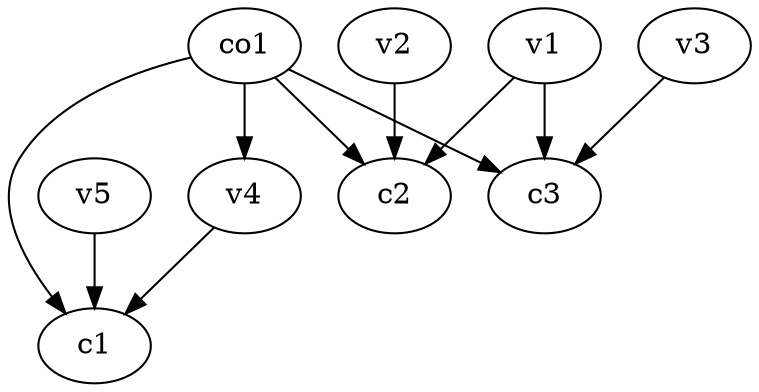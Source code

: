 strict digraph  {
c1;
c2;
c3;
v1;
v2;
v3;
v4;
v5;
co1;
v1 -> c3  [weight=1];
v1 -> c2  [weight=1];
v2 -> c2  [weight=1];
v3 -> c3  [weight=1];
v4 -> c1  [weight=1];
v5 -> c1  [weight=1];
co1 -> c2  [weight=1];
co1 -> c3  [weight=1];
co1 -> c1  [weight=1];
co1 -> v4  [weight=1];
}
